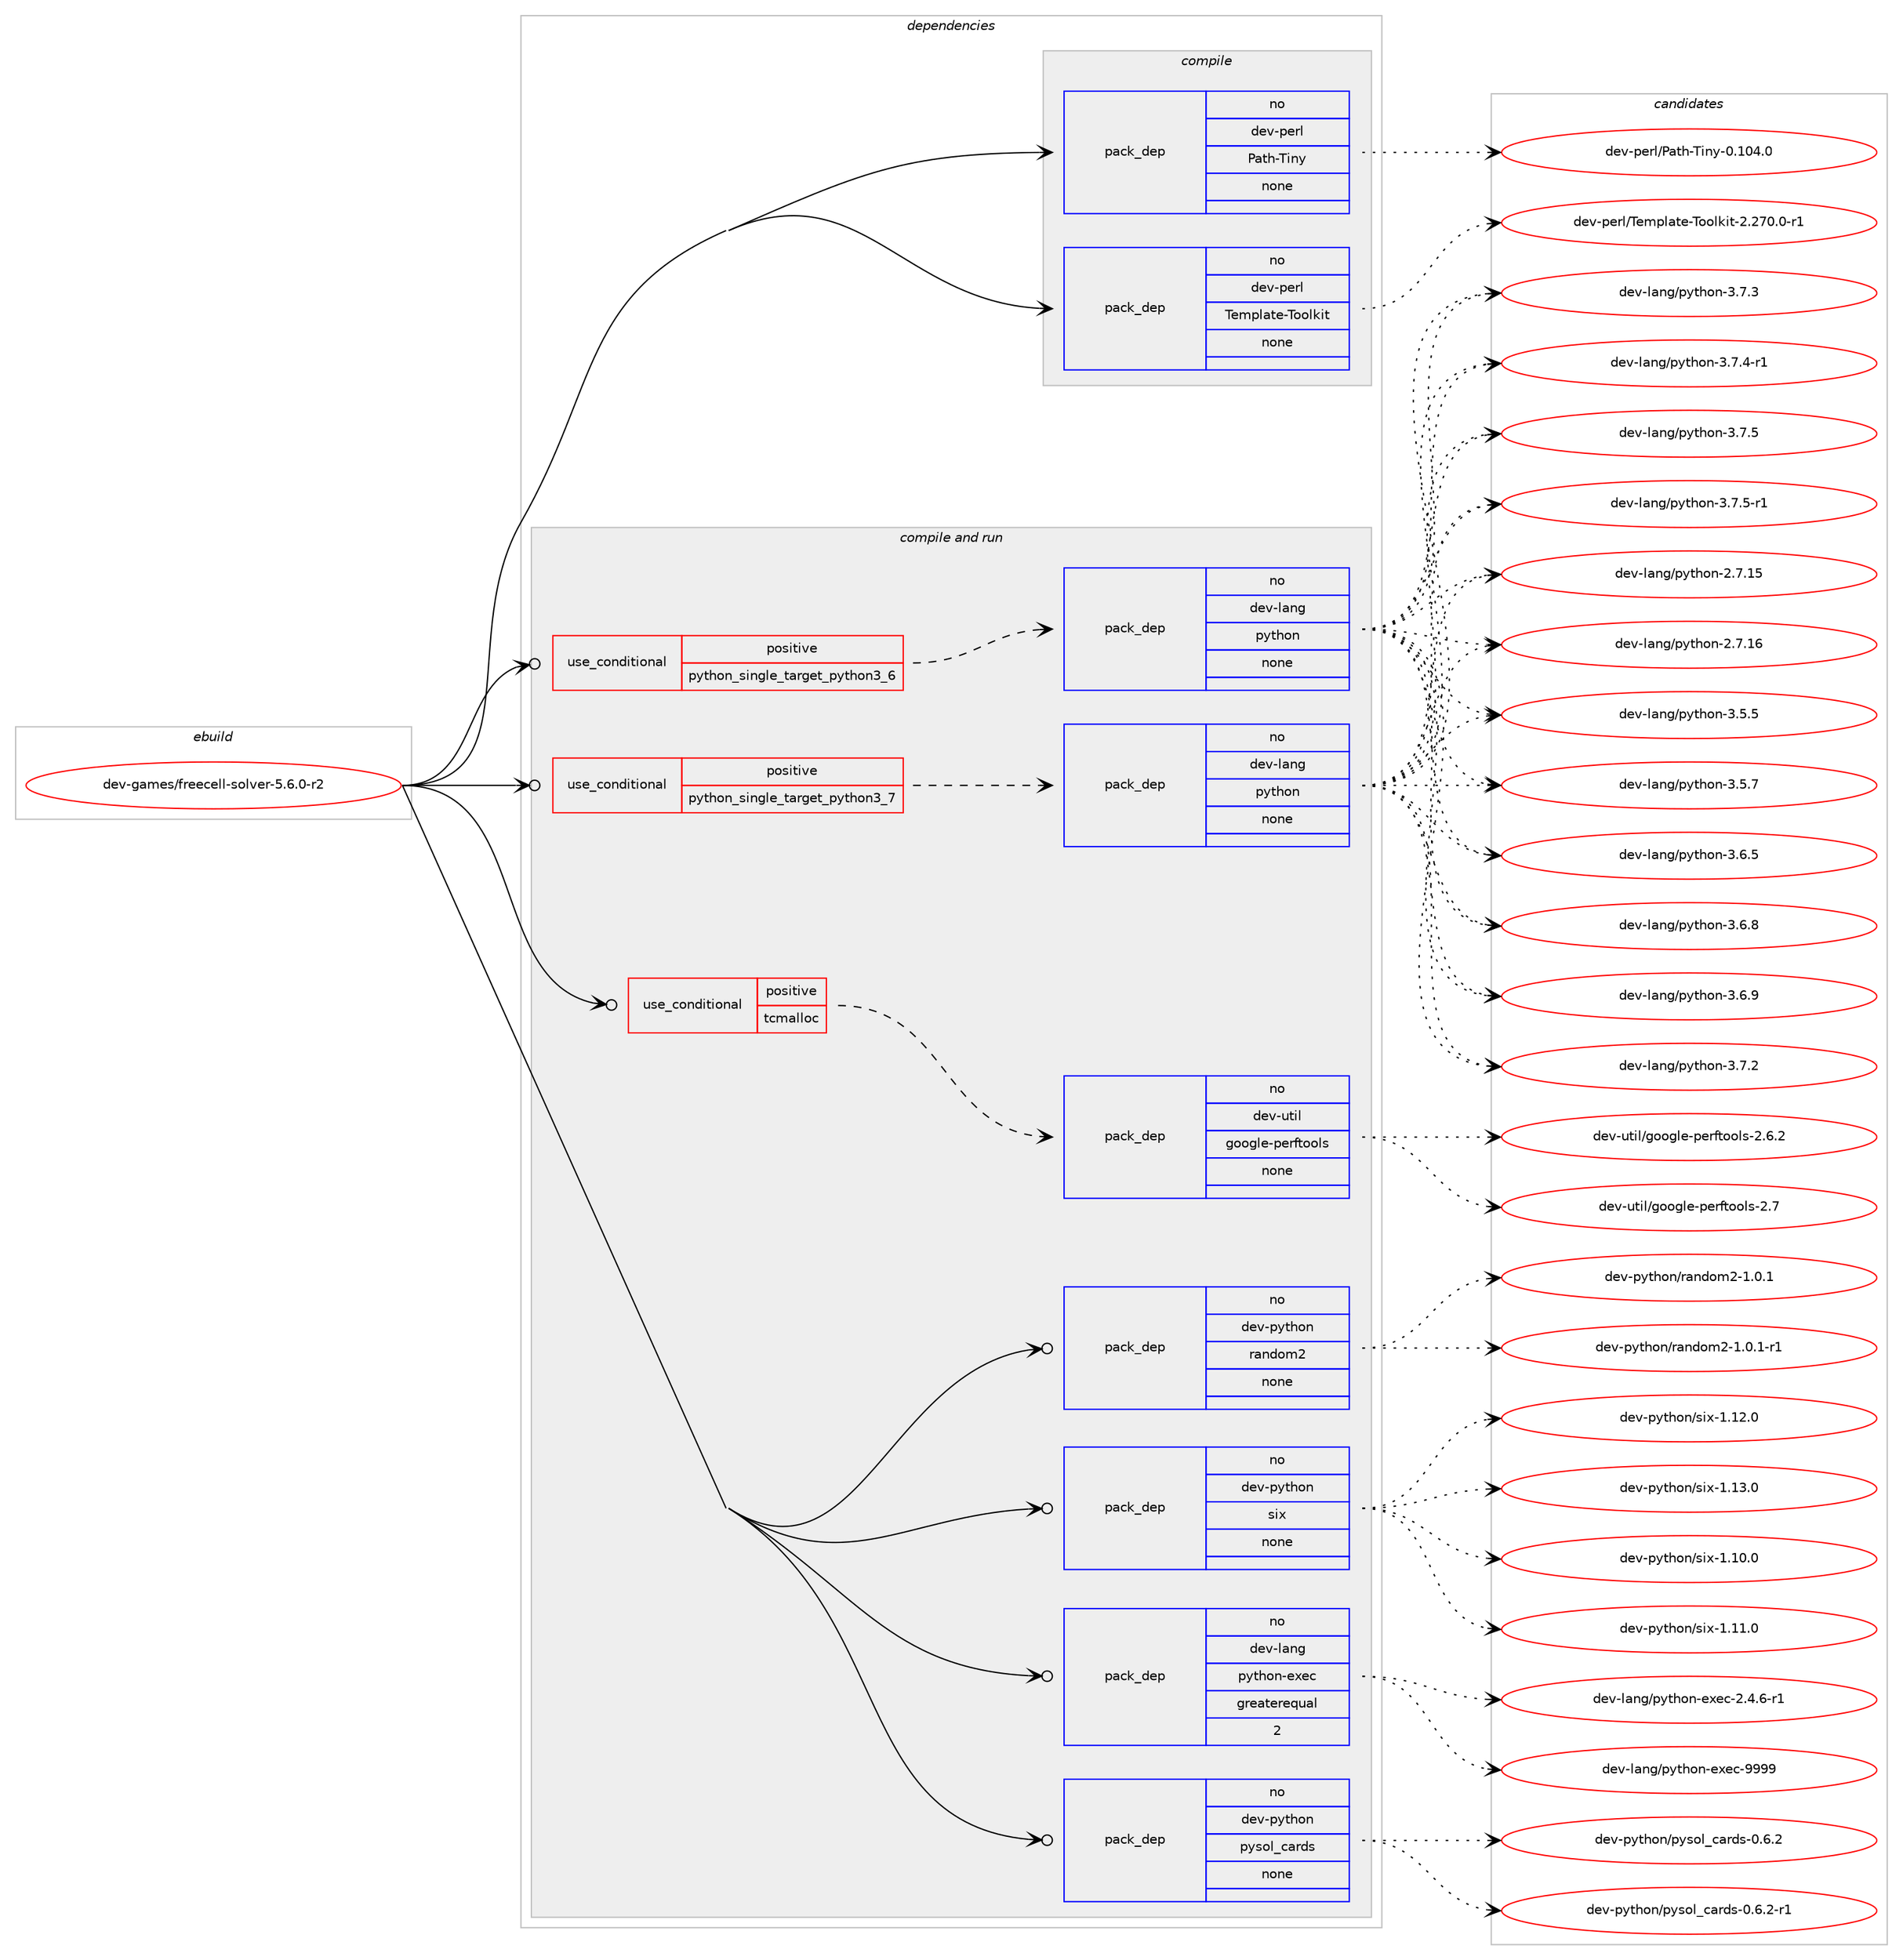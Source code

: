 digraph prolog {

# *************
# Graph options
# *************

newrank=true;
concentrate=true;
compound=true;
graph [rankdir=LR,fontname=Helvetica,fontsize=10,ranksep=1.5];#, ranksep=2.5, nodesep=0.2];
edge  [arrowhead=vee];
node  [fontname=Helvetica,fontsize=10];

# **********
# The ebuild
# **********

subgraph cluster_leftcol {
color=gray;
rank=same;
label=<<i>ebuild</i>>;
id [label="dev-games/freecell-solver-5.6.0-r2", color=red, width=4, href="../dev-games/freecell-solver-5.6.0-r2.svg"];
}

# ****************
# The dependencies
# ****************

subgraph cluster_midcol {
color=gray;
label=<<i>dependencies</i>>;
subgraph cluster_compile {
fillcolor="#eeeeee";
style=filled;
label=<<i>compile</i>>;
subgraph pack390703 {
dependency524961 [label=<<TABLE BORDER="0" CELLBORDER="1" CELLSPACING="0" CELLPADDING="4" WIDTH="220"><TR><TD ROWSPAN="6" CELLPADDING="30">pack_dep</TD></TR><TR><TD WIDTH="110">no</TD></TR><TR><TD>dev-perl</TD></TR><TR><TD>Path-Tiny</TD></TR><TR><TD>none</TD></TR><TR><TD></TD></TR></TABLE>>, shape=none, color=blue];
}
id:e -> dependency524961:w [weight=20,style="solid",arrowhead="vee"];
subgraph pack390704 {
dependency524962 [label=<<TABLE BORDER="0" CELLBORDER="1" CELLSPACING="0" CELLPADDING="4" WIDTH="220"><TR><TD ROWSPAN="6" CELLPADDING="30">pack_dep</TD></TR><TR><TD WIDTH="110">no</TD></TR><TR><TD>dev-perl</TD></TR><TR><TD>Template-Toolkit</TD></TR><TR><TD>none</TD></TR><TR><TD></TD></TR></TABLE>>, shape=none, color=blue];
}
id:e -> dependency524962:w [weight=20,style="solid",arrowhead="vee"];
}
subgraph cluster_compileandrun {
fillcolor="#eeeeee";
style=filled;
label=<<i>compile and run</i>>;
subgraph cond124475 {
dependency524963 [label=<<TABLE BORDER="0" CELLBORDER="1" CELLSPACING="0" CELLPADDING="4"><TR><TD ROWSPAN="3" CELLPADDING="10">use_conditional</TD></TR><TR><TD>positive</TD></TR><TR><TD>python_single_target_python3_6</TD></TR></TABLE>>, shape=none, color=red];
subgraph pack390705 {
dependency524964 [label=<<TABLE BORDER="0" CELLBORDER="1" CELLSPACING="0" CELLPADDING="4" WIDTH="220"><TR><TD ROWSPAN="6" CELLPADDING="30">pack_dep</TD></TR><TR><TD WIDTH="110">no</TD></TR><TR><TD>dev-lang</TD></TR><TR><TD>python</TD></TR><TR><TD>none</TD></TR><TR><TD></TD></TR></TABLE>>, shape=none, color=blue];
}
dependency524963:e -> dependency524964:w [weight=20,style="dashed",arrowhead="vee"];
}
id:e -> dependency524963:w [weight=20,style="solid",arrowhead="odotvee"];
subgraph cond124476 {
dependency524965 [label=<<TABLE BORDER="0" CELLBORDER="1" CELLSPACING="0" CELLPADDING="4"><TR><TD ROWSPAN="3" CELLPADDING="10">use_conditional</TD></TR><TR><TD>positive</TD></TR><TR><TD>python_single_target_python3_7</TD></TR></TABLE>>, shape=none, color=red];
subgraph pack390706 {
dependency524966 [label=<<TABLE BORDER="0" CELLBORDER="1" CELLSPACING="0" CELLPADDING="4" WIDTH="220"><TR><TD ROWSPAN="6" CELLPADDING="30">pack_dep</TD></TR><TR><TD WIDTH="110">no</TD></TR><TR><TD>dev-lang</TD></TR><TR><TD>python</TD></TR><TR><TD>none</TD></TR><TR><TD></TD></TR></TABLE>>, shape=none, color=blue];
}
dependency524965:e -> dependency524966:w [weight=20,style="dashed",arrowhead="vee"];
}
id:e -> dependency524965:w [weight=20,style="solid",arrowhead="odotvee"];
subgraph cond124477 {
dependency524967 [label=<<TABLE BORDER="0" CELLBORDER="1" CELLSPACING="0" CELLPADDING="4"><TR><TD ROWSPAN="3" CELLPADDING="10">use_conditional</TD></TR><TR><TD>positive</TD></TR><TR><TD>tcmalloc</TD></TR></TABLE>>, shape=none, color=red];
subgraph pack390707 {
dependency524968 [label=<<TABLE BORDER="0" CELLBORDER="1" CELLSPACING="0" CELLPADDING="4" WIDTH="220"><TR><TD ROWSPAN="6" CELLPADDING="30">pack_dep</TD></TR><TR><TD WIDTH="110">no</TD></TR><TR><TD>dev-util</TD></TR><TR><TD>google-perftools</TD></TR><TR><TD>none</TD></TR><TR><TD></TD></TR></TABLE>>, shape=none, color=blue];
}
dependency524967:e -> dependency524968:w [weight=20,style="dashed",arrowhead="vee"];
}
id:e -> dependency524967:w [weight=20,style="solid",arrowhead="odotvee"];
subgraph pack390708 {
dependency524969 [label=<<TABLE BORDER="0" CELLBORDER="1" CELLSPACING="0" CELLPADDING="4" WIDTH="220"><TR><TD ROWSPAN="6" CELLPADDING="30">pack_dep</TD></TR><TR><TD WIDTH="110">no</TD></TR><TR><TD>dev-lang</TD></TR><TR><TD>python-exec</TD></TR><TR><TD>greaterequal</TD></TR><TR><TD>2</TD></TR></TABLE>>, shape=none, color=blue];
}
id:e -> dependency524969:w [weight=20,style="solid",arrowhead="odotvee"];
subgraph pack390709 {
dependency524970 [label=<<TABLE BORDER="0" CELLBORDER="1" CELLSPACING="0" CELLPADDING="4" WIDTH="220"><TR><TD ROWSPAN="6" CELLPADDING="30">pack_dep</TD></TR><TR><TD WIDTH="110">no</TD></TR><TR><TD>dev-python</TD></TR><TR><TD>pysol_cards</TD></TR><TR><TD>none</TD></TR><TR><TD></TD></TR></TABLE>>, shape=none, color=blue];
}
id:e -> dependency524970:w [weight=20,style="solid",arrowhead="odotvee"];
subgraph pack390710 {
dependency524971 [label=<<TABLE BORDER="0" CELLBORDER="1" CELLSPACING="0" CELLPADDING="4" WIDTH="220"><TR><TD ROWSPAN="6" CELLPADDING="30">pack_dep</TD></TR><TR><TD WIDTH="110">no</TD></TR><TR><TD>dev-python</TD></TR><TR><TD>random2</TD></TR><TR><TD>none</TD></TR><TR><TD></TD></TR></TABLE>>, shape=none, color=blue];
}
id:e -> dependency524971:w [weight=20,style="solid",arrowhead="odotvee"];
subgraph pack390711 {
dependency524972 [label=<<TABLE BORDER="0" CELLBORDER="1" CELLSPACING="0" CELLPADDING="4" WIDTH="220"><TR><TD ROWSPAN="6" CELLPADDING="30">pack_dep</TD></TR><TR><TD WIDTH="110">no</TD></TR><TR><TD>dev-python</TD></TR><TR><TD>six</TD></TR><TR><TD>none</TD></TR><TR><TD></TD></TR></TABLE>>, shape=none, color=blue];
}
id:e -> dependency524972:w [weight=20,style="solid",arrowhead="odotvee"];
}
subgraph cluster_run {
fillcolor="#eeeeee";
style=filled;
label=<<i>run</i>>;
}
}

# **************
# The candidates
# **************

subgraph cluster_choices {
rank=same;
color=gray;
label=<<i>candidates</i>>;

subgraph choice390703 {
color=black;
nodesep=1;
choice1001011184511210111410847809711610445841051101214548464948524648 [label="dev-perl/Path-Tiny-0.104.0", color=red, width=4,href="../dev-perl/Path-Tiny-0.104.0.svg"];
dependency524961:e -> choice1001011184511210111410847809711610445841051101214548464948524648:w [style=dotted,weight="100"];
}
subgraph choice390704 {
color=black;
nodesep=1;
choice10010111845112101114108478410110911210897116101458411111110810710511645504650554846484511449 [label="dev-perl/Template-Toolkit-2.270.0-r1", color=red, width=4,href="../dev-perl/Template-Toolkit-2.270.0-r1.svg"];
dependency524962:e -> choice10010111845112101114108478410110911210897116101458411111110810710511645504650554846484511449:w [style=dotted,weight="100"];
}
subgraph choice390705 {
color=black;
nodesep=1;
choice10010111845108971101034711212111610411111045504655464953 [label="dev-lang/python-2.7.15", color=red, width=4,href="../dev-lang/python-2.7.15.svg"];
choice10010111845108971101034711212111610411111045504655464954 [label="dev-lang/python-2.7.16", color=red, width=4,href="../dev-lang/python-2.7.16.svg"];
choice100101118451089711010347112121116104111110455146534653 [label="dev-lang/python-3.5.5", color=red, width=4,href="../dev-lang/python-3.5.5.svg"];
choice100101118451089711010347112121116104111110455146534655 [label="dev-lang/python-3.5.7", color=red, width=4,href="../dev-lang/python-3.5.7.svg"];
choice100101118451089711010347112121116104111110455146544653 [label="dev-lang/python-3.6.5", color=red, width=4,href="../dev-lang/python-3.6.5.svg"];
choice100101118451089711010347112121116104111110455146544656 [label="dev-lang/python-3.6.8", color=red, width=4,href="../dev-lang/python-3.6.8.svg"];
choice100101118451089711010347112121116104111110455146544657 [label="dev-lang/python-3.6.9", color=red, width=4,href="../dev-lang/python-3.6.9.svg"];
choice100101118451089711010347112121116104111110455146554650 [label="dev-lang/python-3.7.2", color=red, width=4,href="../dev-lang/python-3.7.2.svg"];
choice100101118451089711010347112121116104111110455146554651 [label="dev-lang/python-3.7.3", color=red, width=4,href="../dev-lang/python-3.7.3.svg"];
choice1001011184510897110103471121211161041111104551465546524511449 [label="dev-lang/python-3.7.4-r1", color=red, width=4,href="../dev-lang/python-3.7.4-r1.svg"];
choice100101118451089711010347112121116104111110455146554653 [label="dev-lang/python-3.7.5", color=red, width=4,href="../dev-lang/python-3.7.5.svg"];
choice1001011184510897110103471121211161041111104551465546534511449 [label="dev-lang/python-3.7.5-r1", color=red, width=4,href="../dev-lang/python-3.7.5-r1.svg"];
dependency524964:e -> choice10010111845108971101034711212111610411111045504655464953:w [style=dotted,weight="100"];
dependency524964:e -> choice10010111845108971101034711212111610411111045504655464954:w [style=dotted,weight="100"];
dependency524964:e -> choice100101118451089711010347112121116104111110455146534653:w [style=dotted,weight="100"];
dependency524964:e -> choice100101118451089711010347112121116104111110455146534655:w [style=dotted,weight="100"];
dependency524964:e -> choice100101118451089711010347112121116104111110455146544653:w [style=dotted,weight="100"];
dependency524964:e -> choice100101118451089711010347112121116104111110455146544656:w [style=dotted,weight="100"];
dependency524964:e -> choice100101118451089711010347112121116104111110455146544657:w [style=dotted,weight="100"];
dependency524964:e -> choice100101118451089711010347112121116104111110455146554650:w [style=dotted,weight="100"];
dependency524964:e -> choice100101118451089711010347112121116104111110455146554651:w [style=dotted,weight="100"];
dependency524964:e -> choice1001011184510897110103471121211161041111104551465546524511449:w [style=dotted,weight="100"];
dependency524964:e -> choice100101118451089711010347112121116104111110455146554653:w [style=dotted,weight="100"];
dependency524964:e -> choice1001011184510897110103471121211161041111104551465546534511449:w [style=dotted,weight="100"];
}
subgraph choice390706 {
color=black;
nodesep=1;
choice10010111845108971101034711212111610411111045504655464953 [label="dev-lang/python-2.7.15", color=red, width=4,href="../dev-lang/python-2.7.15.svg"];
choice10010111845108971101034711212111610411111045504655464954 [label="dev-lang/python-2.7.16", color=red, width=4,href="../dev-lang/python-2.7.16.svg"];
choice100101118451089711010347112121116104111110455146534653 [label="dev-lang/python-3.5.5", color=red, width=4,href="../dev-lang/python-3.5.5.svg"];
choice100101118451089711010347112121116104111110455146534655 [label="dev-lang/python-3.5.7", color=red, width=4,href="../dev-lang/python-3.5.7.svg"];
choice100101118451089711010347112121116104111110455146544653 [label="dev-lang/python-3.6.5", color=red, width=4,href="../dev-lang/python-3.6.5.svg"];
choice100101118451089711010347112121116104111110455146544656 [label="dev-lang/python-3.6.8", color=red, width=4,href="../dev-lang/python-3.6.8.svg"];
choice100101118451089711010347112121116104111110455146544657 [label="dev-lang/python-3.6.9", color=red, width=4,href="../dev-lang/python-3.6.9.svg"];
choice100101118451089711010347112121116104111110455146554650 [label="dev-lang/python-3.7.2", color=red, width=4,href="../dev-lang/python-3.7.2.svg"];
choice100101118451089711010347112121116104111110455146554651 [label="dev-lang/python-3.7.3", color=red, width=4,href="../dev-lang/python-3.7.3.svg"];
choice1001011184510897110103471121211161041111104551465546524511449 [label="dev-lang/python-3.7.4-r1", color=red, width=4,href="../dev-lang/python-3.7.4-r1.svg"];
choice100101118451089711010347112121116104111110455146554653 [label="dev-lang/python-3.7.5", color=red, width=4,href="../dev-lang/python-3.7.5.svg"];
choice1001011184510897110103471121211161041111104551465546534511449 [label="dev-lang/python-3.7.5-r1", color=red, width=4,href="../dev-lang/python-3.7.5-r1.svg"];
dependency524966:e -> choice10010111845108971101034711212111610411111045504655464953:w [style=dotted,weight="100"];
dependency524966:e -> choice10010111845108971101034711212111610411111045504655464954:w [style=dotted,weight="100"];
dependency524966:e -> choice100101118451089711010347112121116104111110455146534653:w [style=dotted,weight="100"];
dependency524966:e -> choice100101118451089711010347112121116104111110455146534655:w [style=dotted,weight="100"];
dependency524966:e -> choice100101118451089711010347112121116104111110455146544653:w [style=dotted,weight="100"];
dependency524966:e -> choice100101118451089711010347112121116104111110455146544656:w [style=dotted,weight="100"];
dependency524966:e -> choice100101118451089711010347112121116104111110455146544657:w [style=dotted,weight="100"];
dependency524966:e -> choice100101118451089711010347112121116104111110455146554650:w [style=dotted,weight="100"];
dependency524966:e -> choice100101118451089711010347112121116104111110455146554651:w [style=dotted,weight="100"];
dependency524966:e -> choice1001011184510897110103471121211161041111104551465546524511449:w [style=dotted,weight="100"];
dependency524966:e -> choice100101118451089711010347112121116104111110455146554653:w [style=dotted,weight="100"];
dependency524966:e -> choice1001011184510897110103471121211161041111104551465546534511449:w [style=dotted,weight="100"];
}
subgraph choice390707 {
color=black;
nodesep=1;
choice100101118451171161051084710311111110310810145112101114102116111111108115455046544650 [label="dev-util/google-perftools-2.6.2", color=red, width=4,href="../dev-util/google-perftools-2.6.2.svg"];
choice10010111845117116105108471031111111031081014511210111410211611111110811545504655 [label="dev-util/google-perftools-2.7", color=red, width=4,href="../dev-util/google-perftools-2.7.svg"];
dependency524968:e -> choice100101118451171161051084710311111110310810145112101114102116111111108115455046544650:w [style=dotted,weight="100"];
dependency524968:e -> choice10010111845117116105108471031111111031081014511210111410211611111110811545504655:w [style=dotted,weight="100"];
}
subgraph choice390708 {
color=black;
nodesep=1;
choice10010111845108971101034711212111610411111045101120101994550465246544511449 [label="dev-lang/python-exec-2.4.6-r1", color=red, width=4,href="../dev-lang/python-exec-2.4.6-r1.svg"];
choice10010111845108971101034711212111610411111045101120101994557575757 [label="dev-lang/python-exec-9999", color=red, width=4,href="../dev-lang/python-exec-9999.svg"];
dependency524969:e -> choice10010111845108971101034711212111610411111045101120101994550465246544511449:w [style=dotted,weight="100"];
dependency524969:e -> choice10010111845108971101034711212111610411111045101120101994557575757:w [style=dotted,weight="100"];
}
subgraph choice390709 {
color=black;
nodesep=1;
choice1001011184511212111610411111047112121115111108959997114100115454846544650 [label="dev-python/pysol_cards-0.6.2", color=red, width=4,href="../dev-python/pysol_cards-0.6.2.svg"];
choice10010111845112121116104111110471121211151111089599971141001154548465446504511449 [label="dev-python/pysol_cards-0.6.2-r1", color=red, width=4,href="../dev-python/pysol_cards-0.6.2-r1.svg"];
dependency524970:e -> choice1001011184511212111610411111047112121115111108959997114100115454846544650:w [style=dotted,weight="100"];
dependency524970:e -> choice10010111845112121116104111110471121211151111089599971141001154548465446504511449:w [style=dotted,weight="100"];
}
subgraph choice390710 {
color=black;
nodesep=1;
choice10010111845112121116104111110471149711010011110950454946484649 [label="dev-python/random2-1.0.1", color=red, width=4,href="../dev-python/random2-1.0.1.svg"];
choice100101118451121211161041111104711497110100111109504549464846494511449 [label="dev-python/random2-1.0.1-r1", color=red, width=4,href="../dev-python/random2-1.0.1-r1.svg"];
dependency524971:e -> choice10010111845112121116104111110471149711010011110950454946484649:w [style=dotted,weight="100"];
dependency524971:e -> choice100101118451121211161041111104711497110100111109504549464846494511449:w [style=dotted,weight="100"];
}
subgraph choice390711 {
color=black;
nodesep=1;
choice100101118451121211161041111104711510512045494649484648 [label="dev-python/six-1.10.0", color=red, width=4,href="../dev-python/six-1.10.0.svg"];
choice100101118451121211161041111104711510512045494649494648 [label="dev-python/six-1.11.0", color=red, width=4,href="../dev-python/six-1.11.0.svg"];
choice100101118451121211161041111104711510512045494649504648 [label="dev-python/six-1.12.0", color=red, width=4,href="../dev-python/six-1.12.0.svg"];
choice100101118451121211161041111104711510512045494649514648 [label="dev-python/six-1.13.0", color=red, width=4,href="../dev-python/six-1.13.0.svg"];
dependency524972:e -> choice100101118451121211161041111104711510512045494649484648:w [style=dotted,weight="100"];
dependency524972:e -> choice100101118451121211161041111104711510512045494649494648:w [style=dotted,weight="100"];
dependency524972:e -> choice100101118451121211161041111104711510512045494649504648:w [style=dotted,weight="100"];
dependency524972:e -> choice100101118451121211161041111104711510512045494649514648:w [style=dotted,weight="100"];
}
}

}
